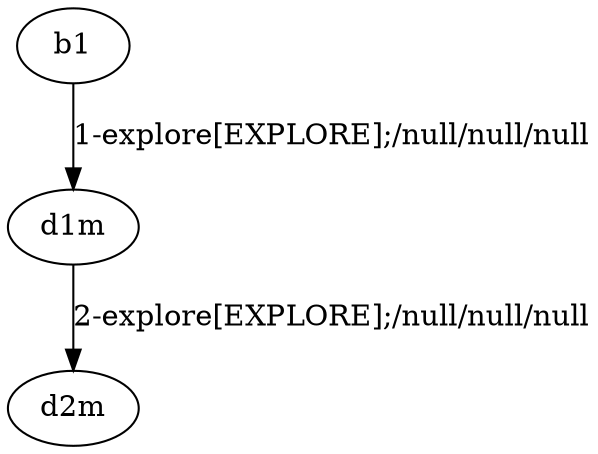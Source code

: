 # Total number of goals covered by this test: 1
# d1m --> d2m

digraph g {
"b1" -> "d1m" [label = "1-explore[EXPLORE];/null/null/null"];
"d1m" -> "d2m" [label = "2-explore[EXPLORE];/null/null/null"];
}